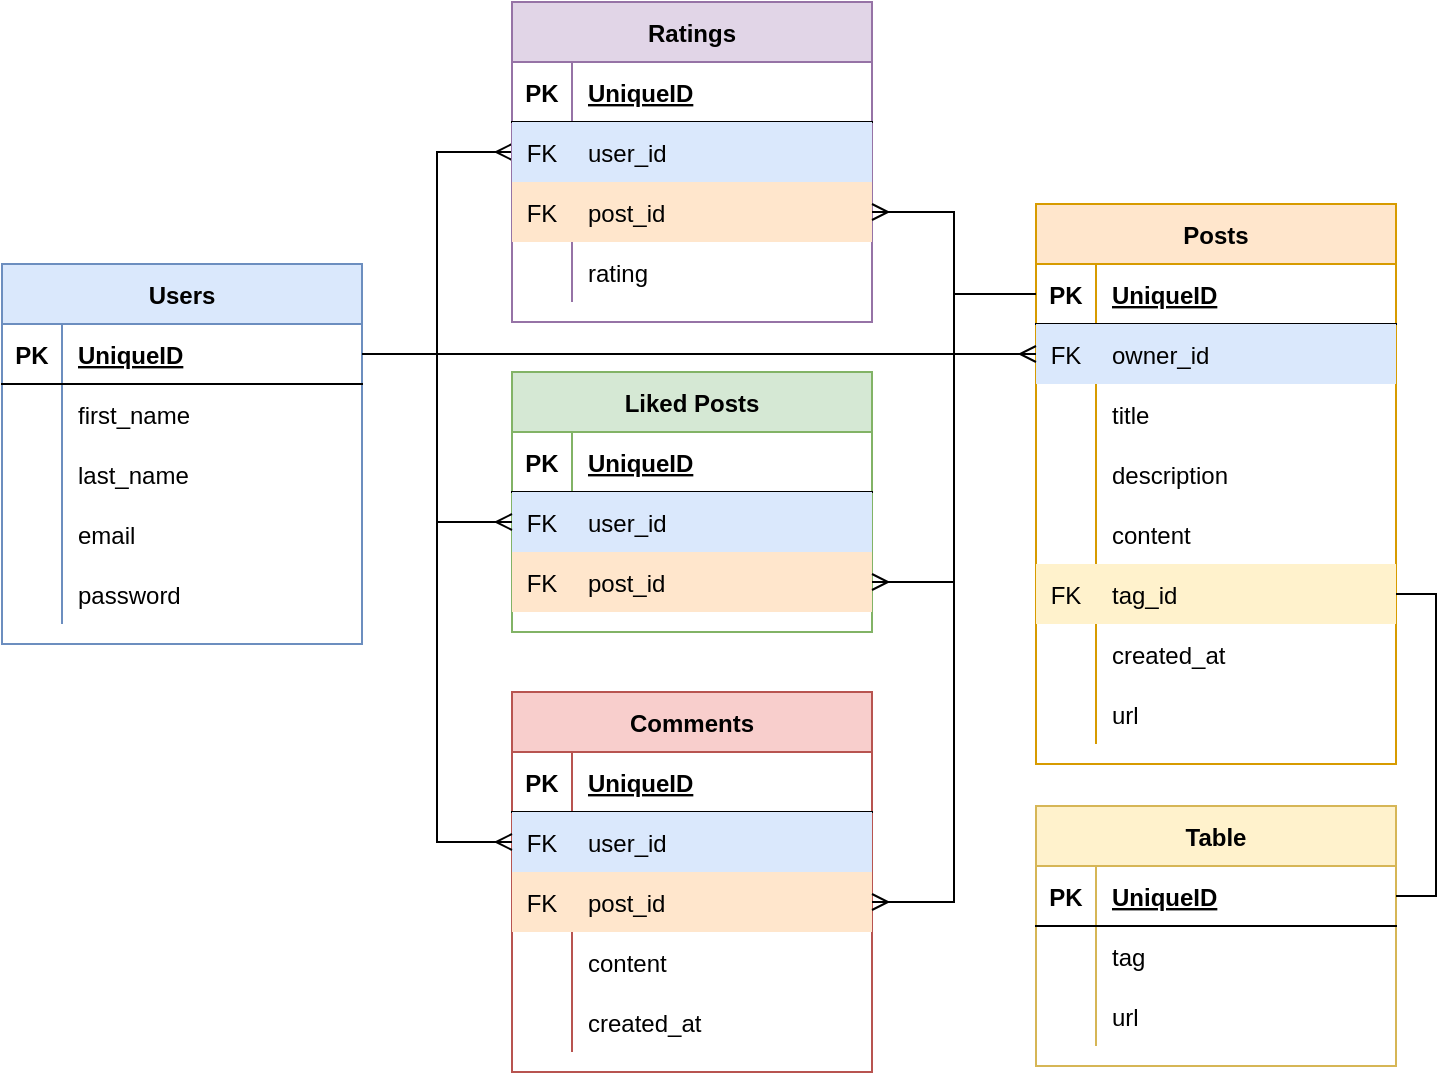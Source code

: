 <mxfile version="15.8.7" type="device"><diagram id="yrVdOJutDRkCz4dcJYpE" name="Page-1"><mxGraphModel dx="1752" dy="1207" grid="0" gridSize="10" guides="1" tooltips="1" connect="1" arrows="1" fold="1" page="0" pageScale="1" pageWidth="850" pageHeight="1100" background="#FFFFFF" math="0" shadow="0"><root><mxCell id="0"/><mxCell id="1" parent="0"/><mxCell id="VYKtyctdpMG7TAiE0Q_C-84" style="edgeStyle=orthogonalEdgeStyle;rounded=0;orthogonalLoop=1;jettySize=auto;html=1;exitX=1;exitY=0.5;exitDx=0;exitDy=0;entryX=0;entryY=0.5;entryDx=0;entryDy=0;endArrow=ERmany;endFill=0;labelBackgroundColor=none;shadow=0;sketch=0;" parent="1" source="VYKtyctdpMG7TAiE0Q_C-2" target="VYKtyctdpMG7TAiE0Q_C-47" edge="1"><mxGeometry relative="1" as="geometry"/></mxCell><mxCell id="VYKtyctdpMG7TAiE0Q_C-1" value="Users" style="shape=table;startSize=30;container=1;collapsible=1;childLayout=tableLayout;fixedRows=1;rowLines=0;fontStyle=1;align=center;resizeLast=1;fillColor=#dae8fc;strokeColor=#6c8ebf;labelBackgroundColor=none;shadow=0;sketch=0;" parent="1" vertex="1"><mxGeometry x="65" y="271" width="180" height="190" as="geometry"/></mxCell><mxCell id="VYKtyctdpMG7TAiE0Q_C-2" value="" style="shape=partialRectangle;collapsible=0;dropTarget=0;pointerEvents=0;fillColor=none;top=0;left=0;bottom=1;right=0;points=[[0,0.5],[1,0.5]];portConstraint=eastwest;labelBackgroundColor=none;shadow=0;sketch=0;" parent="VYKtyctdpMG7TAiE0Q_C-1" vertex="1"><mxGeometry y="30" width="180" height="30" as="geometry"/></mxCell><mxCell id="VYKtyctdpMG7TAiE0Q_C-3" value="PK" style="shape=partialRectangle;connectable=0;fillColor=none;top=0;left=0;bottom=0;right=0;fontStyle=1;overflow=hidden;labelBackgroundColor=none;shadow=0;sketch=0;" parent="VYKtyctdpMG7TAiE0Q_C-2" vertex="1"><mxGeometry width="30" height="30" as="geometry"><mxRectangle width="30" height="30" as="alternateBounds"/></mxGeometry></mxCell><mxCell id="VYKtyctdpMG7TAiE0Q_C-4" value="UniqueID" style="shape=partialRectangle;connectable=0;fillColor=none;top=0;left=0;bottom=0;right=0;align=left;spacingLeft=6;fontStyle=5;overflow=hidden;labelBackgroundColor=none;shadow=0;sketch=0;" parent="VYKtyctdpMG7TAiE0Q_C-2" vertex="1"><mxGeometry x="30" width="150" height="30" as="geometry"><mxRectangle width="150" height="30" as="alternateBounds"/></mxGeometry></mxCell><mxCell id="VYKtyctdpMG7TAiE0Q_C-11" value="" style="shape=partialRectangle;collapsible=0;dropTarget=0;pointerEvents=0;fillColor=none;top=0;left=0;bottom=0;right=0;points=[[0,0.5],[1,0.5]];portConstraint=eastwest;labelBackgroundColor=none;shadow=0;sketch=0;" parent="VYKtyctdpMG7TAiE0Q_C-1" vertex="1"><mxGeometry y="60" width="180" height="30" as="geometry"/></mxCell><mxCell id="VYKtyctdpMG7TAiE0Q_C-12" value="" style="shape=partialRectangle;connectable=0;fillColor=none;top=0;left=0;bottom=0;right=0;editable=1;overflow=hidden;labelBackgroundColor=none;shadow=0;sketch=0;" parent="VYKtyctdpMG7TAiE0Q_C-11" vertex="1"><mxGeometry width="30" height="30" as="geometry"><mxRectangle width="30" height="30" as="alternateBounds"/></mxGeometry></mxCell><mxCell id="VYKtyctdpMG7TAiE0Q_C-13" value="first_name" style="shape=partialRectangle;connectable=0;fillColor=none;top=0;left=0;bottom=0;right=0;align=left;spacingLeft=6;overflow=hidden;labelBackgroundColor=none;shadow=0;sketch=0;" parent="VYKtyctdpMG7TAiE0Q_C-11" vertex="1"><mxGeometry x="30" width="150" height="30" as="geometry"><mxRectangle width="150" height="30" as="alternateBounds"/></mxGeometry></mxCell><mxCell id="2lXRWmKRULgDbpmAG4fY-31" value="" style="shape=partialRectangle;collapsible=0;dropTarget=0;pointerEvents=0;fillColor=none;top=0;left=0;bottom=0;right=0;points=[[0,0.5],[1,0.5]];portConstraint=eastwest;labelBackgroundColor=none;shadow=0;sketch=0;" parent="VYKtyctdpMG7TAiE0Q_C-1" vertex="1"><mxGeometry y="90" width="180" height="30" as="geometry"/></mxCell><mxCell id="2lXRWmKRULgDbpmAG4fY-32" value="" style="shape=partialRectangle;connectable=0;fillColor=none;top=0;left=0;bottom=0;right=0;editable=1;overflow=hidden;labelBackgroundColor=none;shadow=0;sketch=0;" parent="2lXRWmKRULgDbpmAG4fY-31" vertex="1"><mxGeometry width="30" height="30" as="geometry"><mxRectangle width="30" height="30" as="alternateBounds"/></mxGeometry></mxCell><mxCell id="2lXRWmKRULgDbpmAG4fY-33" value="last_name" style="shape=partialRectangle;connectable=0;fillColor=none;top=0;left=0;bottom=0;right=0;align=left;spacingLeft=6;overflow=hidden;labelBackgroundColor=none;shadow=0;sketch=0;" parent="2lXRWmKRULgDbpmAG4fY-31" vertex="1"><mxGeometry x="30" width="150" height="30" as="geometry"><mxRectangle width="150" height="30" as="alternateBounds"/></mxGeometry></mxCell><mxCell id="VYKtyctdpMG7TAiE0Q_C-5" value="" style="shape=partialRectangle;collapsible=0;dropTarget=0;pointerEvents=0;fillColor=none;top=0;left=0;bottom=0;right=0;points=[[0,0.5],[1,0.5]];portConstraint=eastwest;labelBackgroundColor=none;shadow=0;sketch=0;" parent="VYKtyctdpMG7TAiE0Q_C-1" vertex="1"><mxGeometry y="120" width="180" height="30" as="geometry"/></mxCell><mxCell id="VYKtyctdpMG7TAiE0Q_C-6" value="" style="shape=partialRectangle;connectable=0;fillColor=none;top=0;left=0;bottom=0;right=0;editable=1;overflow=hidden;labelBackgroundColor=none;shadow=0;sketch=0;" parent="VYKtyctdpMG7TAiE0Q_C-5" vertex="1"><mxGeometry width="30" height="30" as="geometry"><mxRectangle width="30" height="30" as="alternateBounds"/></mxGeometry></mxCell><mxCell id="VYKtyctdpMG7TAiE0Q_C-7" value="email" style="shape=partialRectangle;connectable=0;fillColor=none;top=0;left=0;bottom=0;right=0;align=left;spacingLeft=6;overflow=hidden;labelBackgroundColor=none;shadow=0;sketch=0;" parent="VYKtyctdpMG7TAiE0Q_C-5" vertex="1"><mxGeometry x="30" width="150" height="30" as="geometry"><mxRectangle width="150" height="30" as="alternateBounds"/></mxGeometry></mxCell><mxCell id="VYKtyctdpMG7TAiE0Q_C-8" value="" style="shape=partialRectangle;collapsible=0;dropTarget=0;pointerEvents=0;fillColor=none;top=0;left=0;bottom=0;right=0;points=[[0,0.5],[1,0.5]];portConstraint=eastwest;labelBackgroundColor=none;shadow=0;sketch=0;" parent="VYKtyctdpMG7TAiE0Q_C-1" vertex="1"><mxGeometry y="150" width="180" height="30" as="geometry"/></mxCell><mxCell id="VYKtyctdpMG7TAiE0Q_C-9" value="" style="shape=partialRectangle;connectable=0;fillColor=none;top=0;left=0;bottom=0;right=0;editable=1;overflow=hidden;labelBackgroundColor=none;shadow=0;sketch=0;" parent="VYKtyctdpMG7TAiE0Q_C-8" vertex="1"><mxGeometry width="30" height="30" as="geometry"><mxRectangle width="30" height="30" as="alternateBounds"/></mxGeometry></mxCell><mxCell id="VYKtyctdpMG7TAiE0Q_C-10" value="password" style="shape=partialRectangle;connectable=0;fillColor=none;top=0;left=0;bottom=0;right=0;align=left;spacingLeft=6;overflow=hidden;labelBackgroundColor=none;shadow=0;sketch=0;" parent="VYKtyctdpMG7TAiE0Q_C-8" vertex="1"><mxGeometry x="30" width="150" height="30" as="geometry"><mxRectangle width="150" height="30" as="alternateBounds"/></mxGeometry></mxCell><mxCell id="VYKtyctdpMG7TAiE0Q_C-17" value="Liked Posts" style="shape=table;startSize=30;container=1;collapsible=1;childLayout=tableLayout;fixedRows=1;rowLines=0;fontStyle=1;align=center;resizeLast=1;fillColor=#d5e8d4;strokeColor=#82b366;labelBackgroundColor=none;shadow=0;sketch=0;" parent="1" vertex="1"><mxGeometry x="320" y="325" width="180" height="130" as="geometry"/></mxCell><mxCell id="VYKtyctdpMG7TAiE0Q_C-18" value="" style="shape=partialRectangle;collapsible=0;dropTarget=0;pointerEvents=0;fillColor=none;top=0;left=0;bottom=1;right=0;points=[[0,0.5],[1,0.5]];portConstraint=eastwest;labelBackgroundColor=none;shadow=0;sketch=0;" parent="VYKtyctdpMG7TAiE0Q_C-17" vertex="1"><mxGeometry y="30" width="180" height="30" as="geometry"/></mxCell><mxCell id="VYKtyctdpMG7TAiE0Q_C-19" value="PK" style="shape=partialRectangle;connectable=0;fillColor=none;top=0;left=0;bottom=0;right=0;fontStyle=1;overflow=hidden;labelBackgroundColor=none;shadow=0;sketch=0;" parent="VYKtyctdpMG7TAiE0Q_C-18" vertex="1"><mxGeometry width="30" height="30" as="geometry"><mxRectangle width="30" height="30" as="alternateBounds"/></mxGeometry></mxCell><mxCell id="VYKtyctdpMG7TAiE0Q_C-20" value="UniqueID" style="shape=partialRectangle;connectable=0;fillColor=none;top=0;left=0;bottom=0;right=0;align=left;spacingLeft=6;fontStyle=5;overflow=hidden;labelBackgroundColor=none;shadow=0;sketch=0;" parent="VYKtyctdpMG7TAiE0Q_C-18" vertex="1"><mxGeometry x="30" width="150" height="30" as="geometry"><mxRectangle width="150" height="30" as="alternateBounds"/></mxGeometry></mxCell><mxCell id="VYKtyctdpMG7TAiE0Q_C-21" value="" style="shape=partialRectangle;collapsible=0;dropTarget=0;pointerEvents=0;fillColor=#dae8fc;top=0;left=0;bottom=0;right=0;points=[[0,0.5],[1,0.5]];portConstraint=eastwest;strokeColor=#6c8ebf;labelBackgroundColor=none;shadow=0;sketch=0;" parent="VYKtyctdpMG7TAiE0Q_C-17" vertex="1"><mxGeometry y="60" width="180" height="30" as="geometry"/></mxCell><mxCell id="VYKtyctdpMG7TAiE0Q_C-22" value="FK" style="shape=partialRectangle;connectable=0;fillColor=none;top=0;left=0;bottom=0;right=0;editable=1;overflow=hidden;labelBackgroundColor=none;shadow=0;sketch=0;" parent="VYKtyctdpMG7TAiE0Q_C-21" vertex="1"><mxGeometry width="30" height="30" as="geometry"><mxRectangle width="30" height="30" as="alternateBounds"/></mxGeometry></mxCell><mxCell id="VYKtyctdpMG7TAiE0Q_C-23" value="user_id" style="shape=partialRectangle;connectable=0;fillColor=none;top=0;left=0;bottom=0;right=0;align=left;spacingLeft=6;overflow=hidden;labelBackgroundColor=none;shadow=0;sketch=0;" parent="VYKtyctdpMG7TAiE0Q_C-21" vertex="1"><mxGeometry x="30" width="150" height="30" as="geometry"><mxRectangle width="150" height="30" as="alternateBounds"/></mxGeometry></mxCell><mxCell id="VYKtyctdpMG7TAiE0Q_C-24" value="" style="shape=partialRectangle;collapsible=0;dropTarget=0;pointerEvents=0;fillColor=#ffe6cc;top=0;left=0;bottom=0;right=0;points=[[0,0.5],[1,0.5]];portConstraint=eastwest;strokeColor=#d79b00;labelBackgroundColor=none;shadow=0;sketch=0;" parent="VYKtyctdpMG7TAiE0Q_C-17" vertex="1"><mxGeometry y="90" width="180" height="30" as="geometry"/></mxCell><mxCell id="VYKtyctdpMG7TAiE0Q_C-25" value="FK" style="shape=partialRectangle;connectable=0;fillColor=none;top=0;left=0;bottom=0;right=0;editable=1;overflow=hidden;labelBackgroundColor=none;shadow=0;sketch=0;" parent="VYKtyctdpMG7TAiE0Q_C-24" vertex="1"><mxGeometry width="30" height="30" as="geometry"><mxRectangle width="30" height="30" as="alternateBounds"/></mxGeometry></mxCell><mxCell id="VYKtyctdpMG7TAiE0Q_C-26" value="post_id" style="shape=partialRectangle;connectable=0;fillColor=none;top=0;left=0;bottom=0;right=0;align=left;spacingLeft=6;overflow=hidden;labelBackgroundColor=none;shadow=0;sketch=0;" parent="VYKtyctdpMG7TAiE0Q_C-24" vertex="1"><mxGeometry x="30" width="150" height="30" as="geometry"><mxRectangle width="150" height="30" as="alternateBounds"/></mxGeometry></mxCell><mxCell id="VYKtyctdpMG7TAiE0Q_C-27" value="Comments" style="shape=table;startSize=30;container=1;collapsible=1;childLayout=tableLayout;fixedRows=1;rowLines=0;fontStyle=1;align=center;resizeLast=1;fillColor=#f8cecc;strokeColor=#b85450;labelBackgroundColor=none;shadow=0;sketch=0;" parent="1" vertex="1"><mxGeometry x="320" y="485" width="180" height="190" as="geometry"/></mxCell><mxCell id="VYKtyctdpMG7TAiE0Q_C-28" value="" style="shape=partialRectangle;collapsible=0;dropTarget=0;pointerEvents=0;fillColor=none;top=0;left=0;bottom=1;right=0;points=[[0,0.5],[1,0.5]];portConstraint=eastwest;labelBackgroundColor=none;shadow=0;sketch=0;" parent="VYKtyctdpMG7TAiE0Q_C-27" vertex="1"><mxGeometry y="30" width="180" height="30" as="geometry"/></mxCell><mxCell id="VYKtyctdpMG7TAiE0Q_C-29" value="PK" style="shape=partialRectangle;connectable=0;fillColor=none;top=0;left=0;bottom=0;right=0;fontStyle=1;overflow=hidden;labelBackgroundColor=none;shadow=0;sketch=0;" parent="VYKtyctdpMG7TAiE0Q_C-28" vertex="1"><mxGeometry width="30" height="30" as="geometry"><mxRectangle width="30" height="30" as="alternateBounds"/></mxGeometry></mxCell><mxCell id="VYKtyctdpMG7TAiE0Q_C-30" value="UniqueID" style="shape=partialRectangle;connectable=0;fillColor=none;top=0;left=0;bottom=0;right=0;align=left;spacingLeft=6;fontStyle=5;overflow=hidden;labelBackgroundColor=none;shadow=0;sketch=0;" parent="VYKtyctdpMG7TAiE0Q_C-28" vertex="1"><mxGeometry x="30" width="150" height="30" as="geometry"><mxRectangle width="150" height="30" as="alternateBounds"/></mxGeometry></mxCell><mxCell id="VYKtyctdpMG7TAiE0Q_C-34" value="" style="shape=partialRectangle;collapsible=0;dropTarget=0;pointerEvents=0;fillColor=#dae8fc;top=0;left=0;bottom=0;right=0;points=[[0,0.5],[1,0.5]];portConstraint=eastwest;strokeColor=#6c8ebf;labelBackgroundColor=none;shadow=0;sketch=0;" parent="VYKtyctdpMG7TAiE0Q_C-27" vertex="1"><mxGeometry y="60" width="180" height="30" as="geometry"/></mxCell><mxCell id="VYKtyctdpMG7TAiE0Q_C-35" value="FK" style="shape=partialRectangle;connectable=0;fillColor=none;top=0;left=0;bottom=0;right=0;editable=1;overflow=hidden;labelBackgroundColor=none;shadow=0;sketch=0;" parent="VYKtyctdpMG7TAiE0Q_C-34" vertex="1"><mxGeometry width="30" height="30" as="geometry"><mxRectangle width="30" height="30" as="alternateBounds"/></mxGeometry></mxCell><mxCell id="VYKtyctdpMG7TAiE0Q_C-36" value="user_id" style="shape=partialRectangle;connectable=0;fillColor=none;top=0;left=0;bottom=0;right=0;align=left;spacingLeft=6;overflow=hidden;labelBackgroundColor=none;shadow=0;sketch=0;" parent="VYKtyctdpMG7TAiE0Q_C-34" vertex="1"><mxGeometry x="30" width="150" height="30" as="geometry"><mxRectangle width="150" height="30" as="alternateBounds"/></mxGeometry></mxCell><mxCell id="VYKtyctdpMG7TAiE0Q_C-31" value="" style="shape=partialRectangle;collapsible=0;dropTarget=0;pointerEvents=0;fillColor=#ffe6cc;top=0;left=0;bottom=0;right=0;points=[[0,0.5],[1,0.5]];portConstraint=eastwest;strokeColor=#d79b00;labelBackgroundColor=none;shadow=0;sketch=0;" parent="VYKtyctdpMG7TAiE0Q_C-27" vertex="1"><mxGeometry y="90" width="180" height="30" as="geometry"/></mxCell><mxCell id="VYKtyctdpMG7TAiE0Q_C-32" value="FK" style="shape=partialRectangle;connectable=0;fillColor=none;top=0;left=0;bottom=0;right=0;editable=1;overflow=hidden;labelBackgroundColor=none;shadow=0;sketch=0;" parent="VYKtyctdpMG7TAiE0Q_C-31" vertex="1"><mxGeometry width="30" height="30" as="geometry"><mxRectangle width="30" height="30" as="alternateBounds"/></mxGeometry></mxCell><mxCell id="VYKtyctdpMG7TAiE0Q_C-33" value="post_id" style="shape=partialRectangle;connectable=0;fillColor=none;top=0;left=0;bottom=0;right=0;align=left;spacingLeft=6;overflow=hidden;labelBackgroundColor=none;shadow=0;sketch=0;" parent="VYKtyctdpMG7TAiE0Q_C-31" vertex="1"><mxGeometry x="30" width="150" height="30" as="geometry"><mxRectangle width="150" height="30" as="alternateBounds"/></mxGeometry></mxCell><mxCell id="VYKtyctdpMG7TAiE0Q_C-37" value="" style="shape=partialRectangle;collapsible=0;dropTarget=0;pointerEvents=0;fillColor=none;top=0;left=0;bottom=0;right=0;points=[[0,0.5],[1,0.5]];portConstraint=eastwest;labelBackgroundColor=none;shadow=0;sketch=0;" parent="VYKtyctdpMG7TAiE0Q_C-27" vertex="1"><mxGeometry y="120" width="180" height="30" as="geometry"/></mxCell><mxCell id="VYKtyctdpMG7TAiE0Q_C-38" value="" style="shape=partialRectangle;connectable=0;fillColor=none;top=0;left=0;bottom=0;right=0;editable=1;overflow=hidden;labelBackgroundColor=none;shadow=0;sketch=0;" parent="VYKtyctdpMG7TAiE0Q_C-37" vertex="1"><mxGeometry width="30" height="30" as="geometry"><mxRectangle width="30" height="30" as="alternateBounds"/></mxGeometry></mxCell><mxCell id="VYKtyctdpMG7TAiE0Q_C-39" value="content" style="shape=partialRectangle;connectable=0;fillColor=none;top=0;left=0;bottom=0;right=0;align=left;spacingLeft=6;overflow=hidden;labelBackgroundColor=none;shadow=0;sketch=0;" parent="VYKtyctdpMG7TAiE0Q_C-37" vertex="1"><mxGeometry x="30" width="150" height="30" as="geometry"><mxRectangle width="150" height="30" as="alternateBounds"/></mxGeometry></mxCell><mxCell id="VYKtyctdpMG7TAiE0Q_C-40" value="" style="shape=partialRectangle;collapsible=0;dropTarget=0;pointerEvents=0;fillColor=none;top=0;left=0;bottom=0;right=0;points=[[0,0.5],[1,0.5]];portConstraint=eastwest;labelBackgroundColor=none;shadow=0;sketch=0;" parent="VYKtyctdpMG7TAiE0Q_C-27" vertex="1"><mxGeometry y="150" width="180" height="30" as="geometry"/></mxCell><mxCell id="VYKtyctdpMG7TAiE0Q_C-41" value="" style="shape=partialRectangle;connectable=0;fillColor=none;top=0;left=0;bottom=0;right=0;editable=1;overflow=hidden;labelBackgroundColor=none;shadow=0;sketch=0;" parent="VYKtyctdpMG7TAiE0Q_C-40" vertex="1"><mxGeometry width="30" height="30" as="geometry"><mxRectangle width="30" height="30" as="alternateBounds"/></mxGeometry></mxCell><mxCell id="VYKtyctdpMG7TAiE0Q_C-42" value="created_at" style="shape=partialRectangle;connectable=0;fillColor=none;top=0;left=0;bottom=0;right=0;align=left;spacingLeft=6;overflow=hidden;labelBackgroundColor=none;shadow=0;sketch=0;" parent="VYKtyctdpMG7TAiE0Q_C-40" vertex="1"><mxGeometry x="30" width="150" height="30" as="geometry"><mxRectangle width="150" height="30" as="alternateBounds"/></mxGeometry></mxCell><mxCell id="VYKtyctdpMG7TAiE0Q_C-43" value="Ratings" style="shape=table;startSize=30;container=1;collapsible=1;childLayout=tableLayout;fixedRows=1;rowLines=0;fontStyle=1;align=center;resizeLast=1;fillColor=#e1d5e7;strokeColor=#9673a6;labelBackgroundColor=none;shadow=0;sketch=0;" parent="1" vertex="1"><mxGeometry x="320" y="140" width="180" height="160" as="geometry"/></mxCell><mxCell id="VYKtyctdpMG7TAiE0Q_C-44" value="" style="shape=partialRectangle;collapsible=0;dropTarget=0;pointerEvents=0;fillColor=none;top=0;left=0;bottom=1;right=0;points=[[0,0.5],[1,0.5]];portConstraint=eastwest;labelBackgroundColor=none;shadow=0;sketch=0;" parent="VYKtyctdpMG7TAiE0Q_C-43" vertex="1"><mxGeometry y="30" width="180" height="30" as="geometry"/></mxCell><mxCell id="VYKtyctdpMG7TAiE0Q_C-45" value="PK" style="shape=partialRectangle;connectable=0;fillColor=none;top=0;left=0;bottom=0;right=0;fontStyle=1;overflow=hidden;labelBackgroundColor=none;shadow=0;sketch=0;" parent="VYKtyctdpMG7TAiE0Q_C-44" vertex="1"><mxGeometry width="30" height="30" as="geometry"><mxRectangle width="30" height="30" as="alternateBounds"/></mxGeometry></mxCell><mxCell id="VYKtyctdpMG7TAiE0Q_C-46" value="UniqueID" style="shape=partialRectangle;connectable=0;fillColor=none;top=0;left=0;bottom=0;right=0;align=left;spacingLeft=6;fontStyle=5;overflow=hidden;labelBackgroundColor=none;shadow=0;sketch=0;" parent="VYKtyctdpMG7TAiE0Q_C-44" vertex="1"><mxGeometry x="30" width="150" height="30" as="geometry"><mxRectangle width="150" height="30" as="alternateBounds"/></mxGeometry></mxCell><mxCell id="VYKtyctdpMG7TAiE0Q_C-47" value="" style="shape=partialRectangle;collapsible=0;dropTarget=0;pointerEvents=0;fillColor=#dae8fc;top=0;left=0;bottom=0;right=0;points=[[0,0.5],[1,0.5]];portConstraint=eastwest;strokeColor=#6c8ebf;labelBackgroundColor=none;shadow=0;sketch=0;" parent="VYKtyctdpMG7TAiE0Q_C-43" vertex="1"><mxGeometry y="60" width="180" height="30" as="geometry"/></mxCell><mxCell id="VYKtyctdpMG7TAiE0Q_C-48" value="FK" style="shape=partialRectangle;connectable=0;fillColor=none;top=0;left=0;bottom=0;right=0;editable=1;overflow=hidden;labelBackgroundColor=none;shadow=0;sketch=0;" parent="VYKtyctdpMG7TAiE0Q_C-47" vertex="1"><mxGeometry width="30" height="30" as="geometry"><mxRectangle width="30" height="30" as="alternateBounds"/></mxGeometry></mxCell><mxCell id="VYKtyctdpMG7TAiE0Q_C-49" value="user_id" style="shape=partialRectangle;connectable=0;fillColor=none;top=0;left=0;bottom=0;right=0;align=left;spacingLeft=6;overflow=hidden;labelBackgroundColor=none;shadow=0;sketch=0;" parent="VYKtyctdpMG7TAiE0Q_C-47" vertex="1"><mxGeometry x="30" width="150" height="30" as="geometry"><mxRectangle width="150" height="30" as="alternateBounds"/></mxGeometry></mxCell><mxCell id="VYKtyctdpMG7TAiE0Q_C-50" value="" style="shape=partialRectangle;collapsible=0;dropTarget=0;pointerEvents=0;fillColor=#ffe6cc;top=0;left=0;bottom=0;right=0;points=[[0,0.5],[1,0.5]];portConstraint=eastwest;strokeColor=#d79b00;labelBackgroundColor=none;shadow=0;sketch=0;" parent="VYKtyctdpMG7TAiE0Q_C-43" vertex="1"><mxGeometry y="90" width="180" height="30" as="geometry"/></mxCell><mxCell id="VYKtyctdpMG7TAiE0Q_C-51" value="FK" style="shape=partialRectangle;connectable=0;fillColor=none;top=0;left=0;bottom=0;right=0;editable=1;overflow=hidden;labelBackgroundColor=none;shadow=0;sketch=0;" parent="VYKtyctdpMG7TAiE0Q_C-50" vertex="1"><mxGeometry width="30" height="30" as="geometry"><mxRectangle width="30" height="30" as="alternateBounds"/></mxGeometry></mxCell><mxCell id="VYKtyctdpMG7TAiE0Q_C-52" value="post_id" style="shape=partialRectangle;connectable=0;fillColor=none;top=0;left=0;bottom=0;right=0;align=left;spacingLeft=6;overflow=hidden;labelBackgroundColor=none;shadow=0;sketch=0;" parent="VYKtyctdpMG7TAiE0Q_C-50" vertex="1"><mxGeometry x="30" width="150" height="30" as="geometry"><mxRectangle width="150" height="30" as="alternateBounds"/></mxGeometry></mxCell><mxCell id="VYKtyctdpMG7TAiE0Q_C-53" value="" style="shape=partialRectangle;collapsible=0;dropTarget=0;pointerEvents=0;fillColor=none;top=0;left=0;bottom=0;right=0;points=[[0,0.5],[1,0.5]];portConstraint=eastwest;strokeColor=#d79b00;labelBackgroundColor=none;shadow=0;sketch=0;" parent="VYKtyctdpMG7TAiE0Q_C-43" vertex="1"><mxGeometry y="120" width="180" height="30" as="geometry"/></mxCell><mxCell id="VYKtyctdpMG7TAiE0Q_C-54" value="" style="shape=partialRectangle;connectable=0;fillColor=none;top=0;left=0;bottom=0;right=0;editable=1;overflow=hidden;labelBackgroundColor=none;shadow=0;sketch=0;" parent="VYKtyctdpMG7TAiE0Q_C-53" vertex="1"><mxGeometry width="30" height="30" as="geometry"><mxRectangle width="30" height="30" as="alternateBounds"/></mxGeometry></mxCell><mxCell id="VYKtyctdpMG7TAiE0Q_C-55" value="rating" style="shape=partialRectangle;connectable=0;fillColor=none;top=0;left=0;bottom=0;right=0;align=left;spacingLeft=6;overflow=hidden;labelBackgroundColor=none;shadow=0;sketch=0;" parent="VYKtyctdpMG7TAiE0Q_C-53" vertex="1"><mxGeometry x="30" width="150" height="30" as="geometry"><mxRectangle width="150" height="30" as="alternateBounds"/></mxGeometry></mxCell><mxCell id="VYKtyctdpMG7TAiE0Q_C-56" value="Posts" style="shape=table;startSize=30;container=1;collapsible=1;childLayout=tableLayout;fixedRows=1;rowLines=0;fontStyle=1;align=center;resizeLast=1;fillColor=#ffe6cc;strokeColor=#d79b00;labelBackgroundColor=none;shadow=0;sketch=0;" parent="1" vertex="1"><mxGeometry x="582" y="241" width="180" height="280" as="geometry"/></mxCell><mxCell id="VYKtyctdpMG7TAiE0Q_C-57" value="" style="shape=partialRectangle;collapsible=0;dropTarget=0;pointerEvents=0;fillColor=none;top=0;left=0;bottom=1;right=0;points=[[0,0.5],[1,0.5]];portConstraint=eastwest;labelBackgroundColor=none;shadow=0;sketch=0;" parent="VYKtyctdpMG7TAiE0Q_C-56" vertex="1"><mxGeometry y="30" width="180" height="30" as="geometry"/></mxCell><mxCell id="VYKtyctdpMG7TAiE0Q_C-58" value="PK" style="shape=partialRectangle;connectable=0;fillColor=none;top=0;left=0;bottom=0;right=0;fontStyle=1;overflow=hidden;labelBackgroundColor=none;shadow=0;sketch=0;" parent="VYKtyctdpMG7TAiE0Q_C-57" vertex="1"><mxGeometry width="30" height="30" as="geometry"><mxRectangle width="30" height="30" as="alternateBounds"/></mxGeometry></mxCell><mxCell id="VYKtyctdpMG7TAiE0Q_C-59" value="UniqueID" style="shape=partialRectangle;connectable=0;fillColor=none;top=0;left=0;bottom=0;right=0;align=left;spacingLeft=6;fontStyle=5;overflow=hidden;labelBackgroundColor=none;shadow=0;sketch=0;" parent="VYKtyctdpMG7TAiE0Q_C-57" vertex="1"><mxGeometry x="30" width="150" height="30" as="geometry"><mxRectangle width="150" height="30" as="alternateBounds"/></mxGeometry></mxCell><mxCell id="VYKtyctdpMG7TAiE0Q_C-60" value="" style="shape=partialRectangle;collapsible=0;dropTarget=0;pointerEvents=0;fillColor=#dae8fc;top=0;left=0;bottom=0;right=0;points=[[0,0.5],[1,0.5]];portConstraint=eastwest;strokeColor=#6c8ebf;labelBackgroundColor=none;shadow=0;sketch=0;" parent="VYKtyctdpMG7TAiE0Q_C-56" vertex="1"><mxGeometry y="60" width="180" height="30" as="geometry"/></mxCell><mxCell id="VYKtyctdpMG7TAiE0Q_C-61" value="FK" style="shape=partialRectangle;connectable=0;fillColor=none;top=0;left=0;bottom=0;right=0;editable=1;overflow=hidden;labelBackgroundColor=none;shadow=0;sketch=0;" parent="VYKtyctdpMG7TAiE0Q_C-60" vertex="1"><mxGeometry width="30" height="30" as="geometry"><mxRectangle width="30" height="30" as="alternateBounds"/></mxGeometry></mxCell><mxCell id="VYKtyctdpMG7TAiE0Q_C-62" value="owner_id" style="shape=partialRectangle;connectable=0;fillColor=none;top=0;left=0;bottom=0;right=0;align=left;spacingLeft=6;overflow=hidden;labelBackgroundColor=none;shadow=0;sketch=0;" parent="VYKtyctdpMG7TAiE0Q_C-60" vertex="1"><mxGeometry x="30" width="150" height="30" as="geometry"><mxRectangle width="150" height="30" as="alternateBounds"/></mxGeometry></mxCell><mxCell id="VYKtyctdpMG7TAiE0Q_C-63" value="" style="shape=partialRectangle;collapsible=0;dropTarget=0;pointerEvents=0;fillColor=none;top=0;left=0;bottom=0;right=0;points=[[0,0.5],[1,0.5]];portConstraint=eastwest;labelBackgroundColor=none;shadow=0;sketch=0;" parent="VYKtyctdpMG7TAiE0Q_C-56" vertex="1"><mxGeometry y="90" width="180" height="30" as="geometry"/></mxCell><mxCell id="VYKtyctdpMG7TAiE0Q_C-64" value="" style="shape=partialRectangle;connectable=0;fillColor=none;top=0;left=0;bottom=0;right=0;editable=1;overflow=hidden;labelBackgroundColor=none;shadow=0;sketch=0;" parent="VYKtyctdpMG7TAiE0Q_C-63" vertex="1"><mxGeometry width="30" height="30" as="geometry"><mxRectangle width="30" height="30" as="alternateBounds"/></mxGeometry></mxCell><mxCell id="VYKtyctdpMG7TAiE0Q_C-65" value="title" style="shape=partialRectangle;connectable=0;fillColor=none;top=0;left=0;bottom=0;right=0;align=left;spacingLeft=6;overflow=hidden;labelBackgroundColor=none;shadow=0;sketch=0;" parent="VYKtyctdpMG7TAiE0Q_C-63" vertex="1"><mxGeometry x="30" width="150" height="30" as="geometry"><mxRectangle width="150" height="30" as="alternateBounds"/></mxGeometry></mxCell><mxCell id="VYKtyctdpMG7TAiE0Q_C-66" value="" style="shape=partialRectangle;collapsible=0;dropTarget=0;pointerEvents=0;fillColor=none;top=0;left=0;bottom=0;right=0;points=[[0,0.5],[1,0.5]];portConstraint=eastwest;labelBackgroundColor=none;shadow=0;sketch=0;" parent="VYKtyctdpMG7TAiE0Q_C-56" vertex="1"><mxGeometry y="120" width="180" height="30" as="geometry"/></mxCell><mxCell id="VYKtyctdpMG7TAiE0Q_C-67" value="" style="shape=partialRectangle;connectable=0;fillColor=none;top=0;left=0;bottom=0;right=0;editable=1;overflow=hidden;labelBackgroundColor=none;shadow=0;sketch=0;" parent="VYKtyctdpMG7TAiE0Q_C-66" vertex="1"><mxGeometry width="30" height="30" as="geometry"><mxRectangle width="30" height="30" as="alternateBounds"/></mxGeometry></mxCell><mxCell id="VYKtyctdpMG7TAiE0Q_C-68" value="description" style="shape=partialRectangle;connectable=0;fillColor=none;top=0;left=0;bottom=0;right=0;align=left;spacingLeft=6;overflow=hidden;labelBackgroundColor=none;shadow=0;sketch=0;" parent="VYKtyctdpMG7TAiE0Q_C-66" vertex="1"><mxGeometry x="30" width="150" height="30" as="geometry"><mxRectangle width="150" height="30" as="alternateBounds"/></mxGeometry></mxCell><mxCell id="VYKtyctdpMG7TAiE0Q_C-72" value="" style="shape=partialRectangle;collapsible=0;dropTarget=0;pointerEvents=0;fillColor=none;top=0;left=0;bottom=0;right=0;points=[[0,0.5],[1,0.5]];portConstraint=eastwest;labelBackgroundColor=none;shadow=0;sketch=0;" parent="VYKtyctdpMG7TAiE0Q_C-56" vertex="1"><mxGeometry y="150" width="180" height="30" as="geometry"/></mxCell><mxCell id="VYKtyctdpMG7TAiE0Q_C-73" value="" style="shape=partialRectangle;connectable=0;fillColor=none;top=0;left=0;bottom=0;right=0;editable=1;overflow=hidden;labelBackgroundColor=none;shadow=0;sketch=0;" parent="VYKtyctdpMG7TAiE0Q_C-72" vertex="1"><mxGeometry width="30" height="30" as="geometry"><mxRectangle width="30" height="30" as="alternateBounds"/></mxGeometry></mxCell><mxCell id="VYKtyctdpMG7TAiE0Q_C-74" value="content" style="shape=partialRectangle;connectable=0;fillColor=none;top=0;left=0;bottom=0;right=0;align=left;spacingLeft=6;overflow=hidden;labelBackgroundColor=none;shadow=0;sketch=0;" parent="VYKtyctdpMG7TAiE0Q_C-72" vertex="1"><mxGeometry x="30" width="150" height="30" as="geometry"><mxRectangle width="150" height="30" as="alternateBounds"/></mxGeometry></mxCell><mxCell id="P54usx4_7LOp1h9l-JDR-1" value="" style="shape=partialRectangle;collapsible=0;dropTarget=0;pointerEvents=0;fillColor=#fff2cc;top=0;left=0;bottom=0;right=0;points=[[0,0.5],[1,0.5]];portConstraint=eastwest;labelBackgroundColor=none;shadow=0;sketch=0;strokeColor=#d6b656;" parent="VYKtyctdpMG7TAiE0Q_C-56" vertex="1"><mxGeometry y="180" width="180" height="30" as="geometry"/></mxCell><mxCell id="P54usx4_7LOp1h9l-JDR-2" value="FK" style="shape=partialRectangle;connectable=0;fillColor=none;top=0;left=0;bottom=0;right=0;editable=1;overflow=hidden;labelBackgroundColor=none;shadow=0;sketch=0;" parent="P54usx4_7LOp1h9l-JDR-1" vertex="1"><mxGeometry width="30" height="30" as="geometry"><mxRectangle width="30" height="30" as="alternateBounds"/></mxGeometry></mxCell><mxCell id="P54usx4_7LOp1h9l-JDR-3" value="tag_id" style="shape=partialRectangle;connectable=0;fillColor=none;top=0;left=0;bottom=0;right=0;align=left;spacingLeft=6;overflow=hidden;labelBackgroundColor=none;shadow=0;sketch=0;" parent="P54usx4_7LOp1h9l-JDR-1" vertex="1"><mxGeometry x="30" width="150" height="30" as="geometry"><mxRectangle width="150" height="30" as="alternateBounds"/></mxGeometry></mxCell><mxCell id="2lXRWmKRULgDbpmAG4fY-34" value="" style="shape=partialRectangle;collapsible=0;dropTarget=0;pointerEvents=0;fillColor=none;top=0;left=0;bottom=0;right=0;points=[[0,0.5],[1,0.5]];portConstraint=eastwest;labelBackgroundColor=none;shadow=0;sketch=0;" parent="VYKtyctdpMG7TAiE0Q_C-56" vertex="1"><mxGeometry y="210" width="180" height="30" as="geometry"/></mxCell><mxCell id="2lXRWmKRULgDbpmAG4fY-35" value="" style="shape=partialRectangle;connectable=0;fillColor=none;top=0;left=0;bottom=0;right=0;editable=1;overflow=hidden;labelBackgroundColor=none;shadow=0;sketch=0;" parent="2lXRWmKRULgDbpmAG4fY-34" vertex="1"><mxGeometry width="30" height="30" as="geometry"><mxRectangle width="30" height="30" as="alternateBounds"/></mxGeometry></mxCell><mxCell id="2lXRWmKRULgDbpmAG4fY-36" value="created_at" style="shape=partialRectangle;connectable=0;fillColor=none;top=0;left=0;bottom=0;right=0;align=left;spacingLeft=6;overflow=hidden;labelBackgroundColor=none;shadow=0;sketch=0;" parent="2lXRWmKRULgDbpmAG4fY-34" vertex="1"><mxGeometry x="30" width="150" height="30" as="geometry"><mxRectangle width="150" height="30" as="alternateBounds"/></mxGeometry></mxCell><mxCell id="2lXRWmKRULgDbpmAG4fY-28" value="" style="shape=partialRectangle;collapsible=0;dropTarget=0;pointerEvents=0;fillColor=none;top=0;left=0;bottom=0;right=0;points=[[0,0.5],[1,0.5]];portConstraint=eastwest;labelBackgroundColor=none;shadow=0;sketch=0;" parent="VYKtyctdpMG7TAiE0Q_C-56" vertex="1"><mxGeometry y="240" width="180" height="30" as="geometry"/></mxCell><mxCell id="2lXRWmKRULgDbpmAG4fY-29" value="" style="shape=partialRectangle;connectable=0;fillColor=none;top=0;left=0;bottom=0;right=0;editable=1;overflow=hidden;labelBackgroundColor=none;shadow=0;sketch=0;" parent="2lXRWmKRULgDbpmAG4fY-28" vertex="1"><mxGeometry width="30" height="30" as="geometry"><mxRectangle width="30" height="30" as="alternateBounds"/></mxGeometry></mxCell><mxCell id="2lXRWmKRULgDbpmAG4fY-30" value="url" style="shape=partialRectangle;connectable=0;fillColor=none;top=0;left=0;bottom=0;right=0;align=left;spacingLeft=6;overflow=hidden;labelBackgroundColor=none;shadow=0;sketch=0;" parent="2lXRWmKRULgDbpmAG4fY-28" vertex="1"><mxGeometry x="30" width="150" height="30" as="geometry"><mxRectangle width="150" height="30" as="alternateBounds"/></mxGeometry></mxCell><mxCell id="VYKtyctdpMG7TAiE0Q_C-85" style="edgeStyle=orthogonalEdgeStyle;rounded=0;orthogonalLoop=1;jettySize=auto;html=1;exitX=1;exitY=0.5;exitDx=0;exitDy=0;endArrow=ERmany;endFill=0;labelBackgroundColor=none;shadow=0;sketch=0;" parent="1" source="VYKtyctdpMG7TAiE0Q_C-2" target="VYKtyctdpMG7TAiE0Q_C-21" edge="1"><mxGeometry relative="1" as="geometry"/></mxCell><mxCell id="VYKtyctdpMG7TAiE0Q_C-86" style="edgeStyle=orthogonalEdgeStyle;rounded=0;orthogonalLoop=1;jettySize=auto;html=1;exitX=1;exitY=0.5;exitDx=0;exitDy=0;entryX=0;entryY=0.5;entryDx=0;entryDy=0;endArrow=ERmany;endFill=0;labelBackgroundColor=none;shadow=0;sketch=0;" parent="1" source="VYKtyctdpMG7TAiE0Q_C-2" target="VYKtyctdpMG7TAiE0Q_C-34" edge="1"><mxGeometry relative="1" as="geometry"/></mxCell><mxCell id="VYKtyctdpMG7TAiE0Q_C-87" style="edgeStyle=orthogonalEdgeStyle;rounded=0;orthogonalLoop=1;jettySize=auto;html=1;exitX=0;exitY=0.5;exitDx=0;exitDy=0;entryX=1;entryY=0.5;entryDx=0;entryDy=0;endArrow=ERmany;endFill=0;labelBackgroundColor=none;shadow=0;sketch=0;" parent="1" source="VYKtyctdpMG7TAiE0Q_C-57" target="VYKtyctdpMG7TAiE0Q_C-50" edge="1"><mxGeometry relative="1" as="geometry"/></mxCell><mxCell id="VYKtyctdpMG7TAiE0Q_C-88" style="edgeStyle=orthogonalEdgeStyle;rounded=0;orthogonalLoop=1;jettySize=auto;html=1;exitX=0;exitY=0.5;exitDx=0;exitDy=0;entryX=1;entryY=0.5;entryDx=0;entryDy=0;endArrow=ERmany;endFill=0;labelBackgroundColor=none;shadow=0;sketch=0;" parent="1" source="VYKtyctdpMG7TAiE0Q_C-57" target="VYKtyctdpMG7TAiE0Q_C-24" edge="1"><mxGeometry relative="1" as="geometry"/></mxCell><mxCell id="VYKtyctdpMG7TAiE0Q_C-89" style="edgeStyle=orthogonalEdgeStyle;rounded=0;orthogonalLoop=1;jettySize=auto;html=1;exitX=0;exitY=0.5;exitDx=0;exitDy=0;entryX=1;entryY=0.5;entryDx=0;entryDy=0;endArrow=ERmany;endFill=0;labelBackgroundColor=none;shadow=0;sketch=0;" parent="1" source="VYKtyctdpMG7TAiE0Q_C-57" target="VYKtyctdpMG7TAiE0Q_C-31" edge="1"><mxGeometry relative="1" as="geometry"/></mxCell><mxCell id="VYKtyctdpMG7TAiE0Q_C-91" style="edgeStyle=orthogonalEdgeStyle;rounded=0;sketch=0;orthogonalLoop=1;jettySize=auto;html=1;exitX=1;exitY=0.5;exitDx=0;exitDy=0;shadow=0;labelBackgroundColor=default;endArrow=ERmany;endFill=0;fillColor=#FFFFFF;" parent="1" source="VYKtyctdpMG7TAiE0Q_C-2" target="VYKtyctdpMG7TAiE0Q_C-60" edge="1"><mxGeometry relative="1" as="geometry"/></mxCell><mxCell id="X4qM2ND0NNkJVI_5CXaW-1" value="Table" style="shape=table;startSize=30;container=1;collapsible=1;childLayout=tableLayout;fixedRows=1;rowLines=0;fontStyle=1;align=center;resizeLast=1;fillColor=#fff2cc;strokeColor=#d6b656;" vertex="1" parent="1"><mxGeometry x="582" y="542" width="180" height="130" as="geometry"/></mxCell><mxCell id="X4qM2ND0NNkJVI_5CXaW-2" value="" style="shape=partialRectangle;collapsible=0;dropTarget=0;pointerEvents=0;fillColor=none;top=0;left=0;bottom=1;right=0;points=[[0,0.5],[1,0.5]];portConstraint=eastwest;" vertex="1" parent="X4qM2ND0NNkJVI_5CXaW-1"><mxGeometry y="30" width="180" height="30" as="geometry"/></mxCell><mxCell id="X4qM2ND0NNkJVI_5CXaW-3" value="PK" style="shape=partialRectangle;connectable=0;fillColor=none;top=0;left=0;bottom=0;right=0;fontStyle=1;overflow=hidden;" vertex="1" parent="X4qM2ND0NNkJVI_5CXaW-2"><mxGeometry width="30" height="30" as="geometry"><mxRectangle width="30" height="30" as="alternateBounds"/></mxGeometry></mxCell><mxCell id="X4qM2ND0NNkJVI_5CXaW-4" value="UniqueID" style="shape=partialRectangle;connectable=0;fillColor=none;top=0;left=0;bottom=0;right=0;align=left;spacingLeft=6;fontStyle=5;overflow=hidden;" vertex="1" parent="X4qM2ND0NNkJVI_5CXaW-2"><mxGeometry x="30" width="150" height="30" as="geometry"><mxRectangle width="150" height="30" as="alternateBounds"/></mxGeometry></mxCell><mxCell id="X4qM2ND0NNkJVI_5CXaW-5" value="" style="shape=partialRectangle;collapsible=0;dropTarget=0;pointerEvents=0;fillColor=none;top=0;left=0;bottom=0;right=0;points=[[0,0.5],[1,0.5]];portConstraint=eastwest;" vertex="1" parent="X4qM2ND0NNkJVI_5CXaW-1"><mxGeometry y="60" width="180" height="30" as="geometry"/></mxCell><mxCell id="X4qM2ND0NNkJVI_5CXaW-6" value="" style="shape=partialRectangle;connectable=0;fillColor=none;top=0;left=0;bottom=0;right=0;editable=1;overflow=hidden;" vertex="1" parent="X4qM2ND0NNkJVI_5CXaW-5"><mxGeometry width="30" height="30" as="geometry"><mxRectangle width="30" height="30" as="alternateBounds"/></mxGeometry></mxCell><mxCell id="X4qM2ND0NNkJVI_5CXaW-7" value="tag" style="shape=partialRectangle;connectable=0;fillColor=none;top=0;left=0;bottom=0;right=0;align=left;spacingLeft=6;overflow=hidden;" vertex="1" parent="X4qM2ND0NNkJVI_5CXaW-5"><mxGeometry x="30" width="150" height="30" as="geometry"><mxRectangle width="150" height="30" as="alternateBounds"/></mxGeometry></mxCell><mxCell id="X4qM2ND0NNkJVI_5CXaW-8" value="" style="shape=partialRectangle;collapsible=0;dropTarget=0;pointerEvents=0;fillColor=none;top=0;left=0;bottom=0;right=0;points=[[0,0.5],[1,0.5]];portConstraint=eastwest;" vertex="1" parent="X4qM2ND0NNkJVI_5CXaW-1"><mxGeometry y="90" width="180" height="30" as="geometry"/></mxCell><mxCell id="X4qM2ND0NNkJVI_5CXaW-9" value="" style="shape=partialRectangle;connectable=0;fillColor=none;top=0;left=0;bottom=0;right=0;editable=1;overflow=hidden;" vertex="1" parent="X4qM2ND0NNkJVI_5CXaW-8"><mxGeometry width="30" height="30" as="geometry"><mxRectangle width="30" height="30" as="alternateBounds"/></mxGeometry></mxCell><mxCell id="X4qM2ND0NNkJVI_5CXaW-10" value="url" style="shape=partialRectangle;connectable=0;fillColor=none;top=0;left=0;bottom=0;right=0;align=left;spacingLeft=6;overflow=hidden;" vertex="1" parent="X4qM2ND0NNkJVI_5CXaW-8"><mxGeometry x="30" width="150" height="30" as="geometry"><mxRectangle width="150" height="30" as="alternateBounds"/></mxGeometry></mxCell><mxCell id="X4qM2ND0NNkJVI_5CXaW-14" style="edgeStyle=orthogonalEdgeStyle;rounded=0;orthogonalLoop=1;jettySize=auto;html=1;exitX=1;exitY=0.5;exitDx=0;exitDy=0;entryX=1;entryY=0.5;entryDx=0;entryDy=0;endArrow=none;endFill=0;" edge="1" parent="1" source="P54usx4_7LOp1h9l-JDR-1" target="X4qM2ND0NNkJVI_5CXaW-2"><mxGeometry relative="1" as="geometry"/></mxCell></root></mxGraphModel></diagram></mxfile>